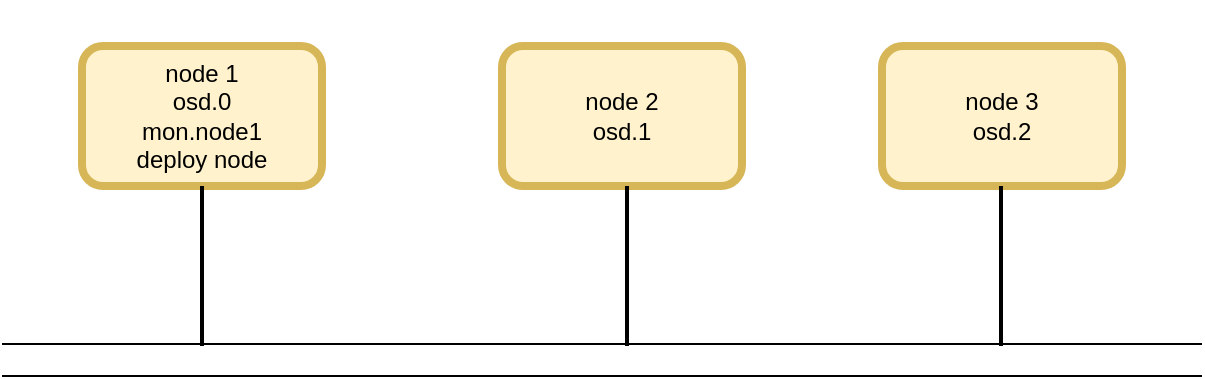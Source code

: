 <mxfile version="10.6.3" type="device"><diagram id="h9st6AComMDxgGXP4XLi" name="Page-1"><mxGraphModel dx="1394" dy="786" grid="1" gridSize="10" guides="1" tooltips="1" connect="1" arrows="1" fold="1" page="1" pageScale="1" pageWidth="827" pageHeight="1169" math="0" shadow="0"><root><mxCell id="0"/><mxCell id="1" parent="0"/><mxCell id="11CU-6fCqF-d8nbxaczE-3" value="&lt;br&gt;&lt;br&gt;node 1&lt;br&gt;osd.0&lt;br&gt;mon.node1&lt;br&gt;deploy node&lt;br&gt;&lt;br&gt;&lt;br&gt;" style="rounded=1;whiteSpace=wrap;html=1;fillColor=#fff2cc;strokeColor=#d6b656;strokeWidth=4;" parent="1" vertex="1"><mxGeometry x="160" y="290" width="120" height="70" as="geometry"/></mxCell><mxCell id="11CU-6fCqF-d8nbxaczE-4" value="node 2&lt;br&gt;osd.1&lt;br&gt;" style="rounded=1;whiteSpace=wrap;html=1;fillColor=#fff2cc;strokeColor=#d6b656;strokeWidth=4;" parent="1" vertex="1"><mxGeometry x="370" y="290" width="120" height="70" as="geometry"/></mxCell><mxCell id="11CU-6fCqF-d8nbxaczE-8" value="node 3&lt;br&gt;osd.2&lt;br&gt;" style="rounded=1;whiteSpace=wrap;html=1;strokeWidth=4;fillColor=#fff2cc;strokeColor=#d6b656;" parent="1" vertex="1"><mxGeometry x="560" y="290" width="120" height="70" as="geometry"/></mxCell><mxCell id="2L0dpymT-BXXNgbd41Eu-1" value="" style="shape=link;html=1;width=16;" edge="1" parent="1"><mxGeometry width="50" height="50" relative="1" as="geometry"><mxPoint x="120" y="447" as="sourcePoint"/><mxPoint x="720" y="447" as="targetPoint"/></mxGeometry></mxCell><mxCell id="2L0dpymT-BXXNgbd41Eu-2" value="" style="endArrow=none;html=1;strokeWidth=2;" edge="1" parent="1" target="11CU-6fCqF-d8nbxaczE-3"><mxGeometry width="50" height="50" relative="1" as="geometry"><mxPoint x="220" y="440" as="sourcePoint"/><mxPoint x="170" y="460" as="targetPoint"/></mxGeometry></mxCell><mxCell id="2L0dpymT-BXXNgbd41Eu-3" value="" style="endArrow=none;html=1;strokeWidth=2;" edge="1" parent="1"><mxGeometry width="50" height="50" relative="1" as="geometry"><mxPoint x="432.5" y="440" as="sourcePoint"/><mxPoint x="432.5" y="360" as="targetPoint"/></mxGeometry></mxCell><mxCell id="2L0dpymT-BXXNgbd41Eu-4" value="" style="endArrow=none;html=1;strokeWidth=2;" edge="1" parent="1"><mxGeometry width="50" height="50" relative="1" as="geometry"><mxPoint x="619.5" y="440" as="sourcePoint"/><mxPoint x="619.5" y="360" as="targetPoint"/></mxGeometry></mxCell></root></mxGraphModel></diagram></mxfile>